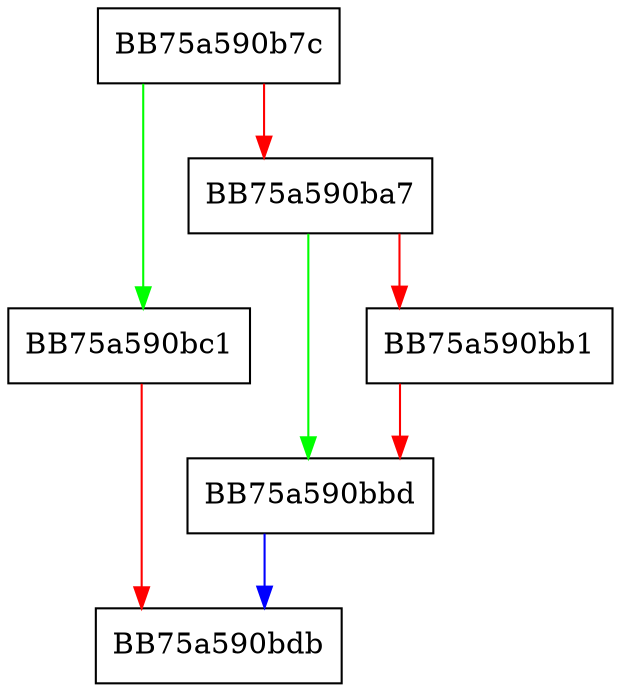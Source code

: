 digraph BMSGetDetectionHandler {
  node [shape="box"];
  graph [splines=ortho];
  BB75a590b7c -> BB75a590bc1 [color="green"];
  BB75a590b7c -> BB75a590ba7 [color="red"];
  BB75a590ba7 -> BB75a590bbd [color="green"];
  BB75a590ba7 -> BB75a590bb1 [color="red"];
  BB75a590bb1 -> BB75a590bbd [color="red"];
  BB75a590bbd -> BB75a590bdb [color="blue"];
  BB75a590bc1 -> BB75a590bdb [color="red"];
}